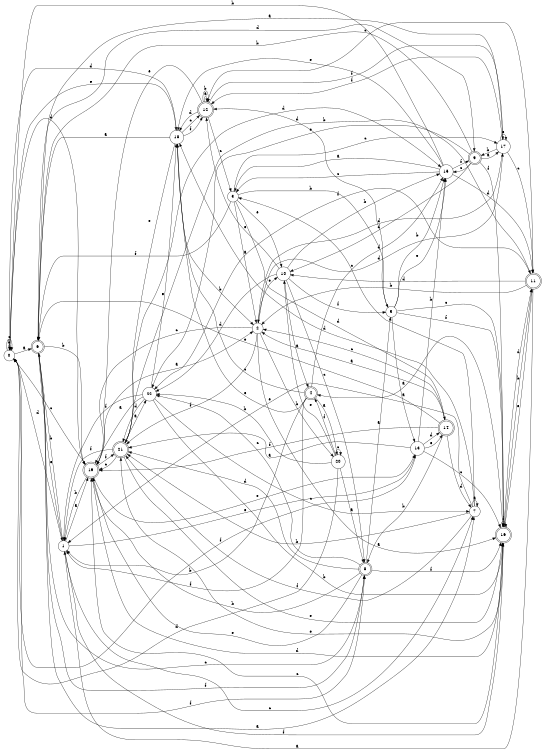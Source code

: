digraph n19_4 {
__start0 [label="" shape="none"];

rankdir=LR;
size="8,5";

s0 [style="filled", color="black", fillcolor="white" shape="circle", label="0"];
s1 [style="filled", color="black", fillcolor="white" shape="circle", label="1"];
s2 [style="filled", color="black", fillcolor="white" shape="circle", label="2"];
s3 [style="filled", color="black", fillcolor="white" shape="circle", label="3"];
s4 [style="rounded,filled", color="black", fillcolor="white" shape="doublecircle", label="4"];
s5 [style="filled", color="black", fillcolor="white" shape="circle", label="5"];
s6 [style="rounded,filled", color="black", fillcolor="white" shape="doublecircle", label="6"];
s7 [style="filled", color="black", fillcolor="white" shape="circle", label="7"];
s8 [style="rounded,filled", color="black", fillcolor="white" shape="doublecircle", label="8"];
s9 [style="rounded,filled", color="black", fillcolor="white" shape="doublecircle", label="9"];
s10 [style="filled", color="black", fillcolor="white" shape="circle", label="10"];
s11 [style="rounded,filled", color="black", fillcolor="white" shape="doublecircle", label="11"];
s12 [style="rounded,filled", color="black", fillcolor="white" shape="doublecircle", label="12"];
s13 [style="filled", color="black", fillcolor="white" shape="circle", label="13"];
s14 [style="rounded,filled", color="black", fillcolor="white" shape="doublecircle", label="14"];
s15 [style="filled", color="black", fillcolor="white" shape="circle", label="15"];
s16 [style="rounded,filled", color="black", fillcolor="white" shape="doublecircle", label="16"];
s17 [style="filled", color="black", fillcolor="white" shape="circle", label="17"];
s18 [style="filled", color="black", fillcolor="white" shape="circle", label="18"];
s19 [style="rounded,filled", color="black", fillcolor="white" shape="doublecircle", label="19"];
s20 [style="filled", color="black", fillcolor="white" shape="circle", label="20"];
s21 [style="rounded,filled", color="black", fillcolor="white" shape="doublecircle", label="21"];
s22 [style="filled", color="black", fillcolor="white" shape="circle", label="22"];
s0 -> s6 [label="a"];
s0 -> s0 [label="b"];
s0 -> s0 [label="c"];
s0 -> s19 [label="d"];
s0 -> s18 [label="e"];
s0 -> s8 [label="f"];
s1 -> s19 [label="a"];
s1 -> s6 [label="b"];
s1 -> s7 [label="c"];
s1 -> s0 [label="d"];
s1 -> s13 [label="e"];
s1 -> s16 [label="f"];
s2 -> s16 [label="a"];
s2 -> s20 [label="b"];
s2 -> s19 [label="c"];
s2 -> s17 [label="d"];
s2 -> s10 [label="e"];
s2 -> s21 [label="f"];
s3 -> s2 [label="a"];
s3 -> s5 [label="b"];
s3 -> s17 [label="c"];
s3 -> s14 [label="d"];
s3 -> s10 [label="e"];
s3 -> s6 [label="f"];
s4 -> s20 [label="a"];
s4 -> s1 [label="b"];
s4 -> s18 [label="c"];
s4 -> s15 [label="d"];
s4 -> s18 [label="e"];
s4 -> s1 [label="f"];
s5 -> s13 [label="a"];
s5 -> s15 [label="b"];
s5 -> s16 [label="c"];
s5 -> s12 [label="d"];
s5 -> s15 [label="e"];
s5 -> s16 [label="f"];
s6 -> s7 [label="a"];
s6 -> s19 [label="b"];
s6 -> s8 [label="c"];
s6 -> s9 [label="d"];
s6 -> s1 [label="e"];
s6 -> s8 [label="f"];
s7 -> s7 [label="a"];
s7 -> s21 [label="b"];
s7 -> s3 [label="c"];
s7 -> s18 [label="d"];
s7 -> s1 [label="e"];
s7 -> s21 [label="f"];
s8 -> s5 [label="a"];
s8 -> s19 [label="b"];
s8 -> s22 [label="c"];
s8 -> s21 [label="d"];
s8 -> s19 [label="e"];
s8 -> s16 [label="f"];
s9 -> s17 [label="a"];
s9 -> s6 [label="b"];
s9 -> s15 [label="c"];
s9 -> s10 [label="d"];
s9 -> s22 [label="e"];
s9 -> s16 [label="f"];
s10 -> s4 [label="a"];
s10 -> s15 [label="b"];
s10 -> s8 [label="c"];
s10 -> s22 [label="d"];
s10 -> s12 [label="e"];
s10 -> s5 [label="f"];
s11 -> s1 [label="a"];
s11 -> s2 [label="b"];
s11 -> s12 [label="c"];
s11 -> s10 [label="d"];
s11 -> s16 [label="e"];
s11 -> s22 [label="f"];
s12 -> s12 [label="a"];
s12 -> s12 [label="b"];
s12 -> s3 [label="c"];
s12 -> s18 [label="d"];
s12 -> s19 [label="e"];
s12 -> s17 [label="f"];
s13 -> s21 [label="a"];
s13 -> s15 [label="b"];
s13 -> s16 [label="c"];
s13 -> s14 [label="d"];
s13 -> s14 [label="e"];
s13 -> s0 [label="f"];
s14 -> s2 [label="a"];
s14 -> s8 [label="b"];
s14 -> s2 [label="c"];
s14 -> s7 [label="d"];
s14 -> s6 [label="e"];
s14 -> s19 [label="f"];
s15 -> s3 [label="a"];
s15 -> s0 [label="b"];
s15 -> s3 [label="c"];
s15 -> s11 [label="d"];
s15 -> s18 [label="e"];
s15 -> s9 [label="f"];
s16 -> s4 [label="a"];
s16 -> s11 [label="b"];
s16 -> s19 [label="c"];
s16 -> s11 [label="d"];
s16 -> s21 [label="e"];
s16 -> s16 [label="f"];
s17 -> s6 [label="a"];
s17 -> s9 [label="b"];
s17 -> s11 [label="c"];
s17 -> s2 [label="d"];
s17 -> s17 [label="e"];
s17 -> s12 [label="f"];
s18 -> s6 [label="a"];
s18 -> s2 [label="b"];
s18 -> s12 [label="c"];
s18 -> s0 [label="d"];
s18 -> s21 [label="e"];
s18 -> s12 [label="f"];
s19 -> s2 [label="a"];
s19 -> s1 [label="b"];
s19 -> s0 [label="c"];
s19 -> s16 [label="d"];
s19 -> s13 [label="e"];
s19 -> s21 [label="f"];
s20 -> s8 [label="a"];
s20 -> s22 [label="b"];
s20 -> s20 [label="c"];
s20 -> s0 [label="d"];
s20 -> s10 [label="e"];
s20 -> s4 [label="f"];
s21 -> s22 [label="a"];
s21 -> s11 [label="b"];
s21 -> s19 [label="c"];
s21 -> s15 [label="d"];
s21 -> s16 [label="e"];
s21 -> s1 [label="f"];
s22 -> s19 [label="a"];
s22 -> s16 [label="b"];
s22 -> s7 [label="c"];
s22 -> s21 [label="d"];
s22 -> s18 [label="e"];
s22 -> s1 [label="f"];

}